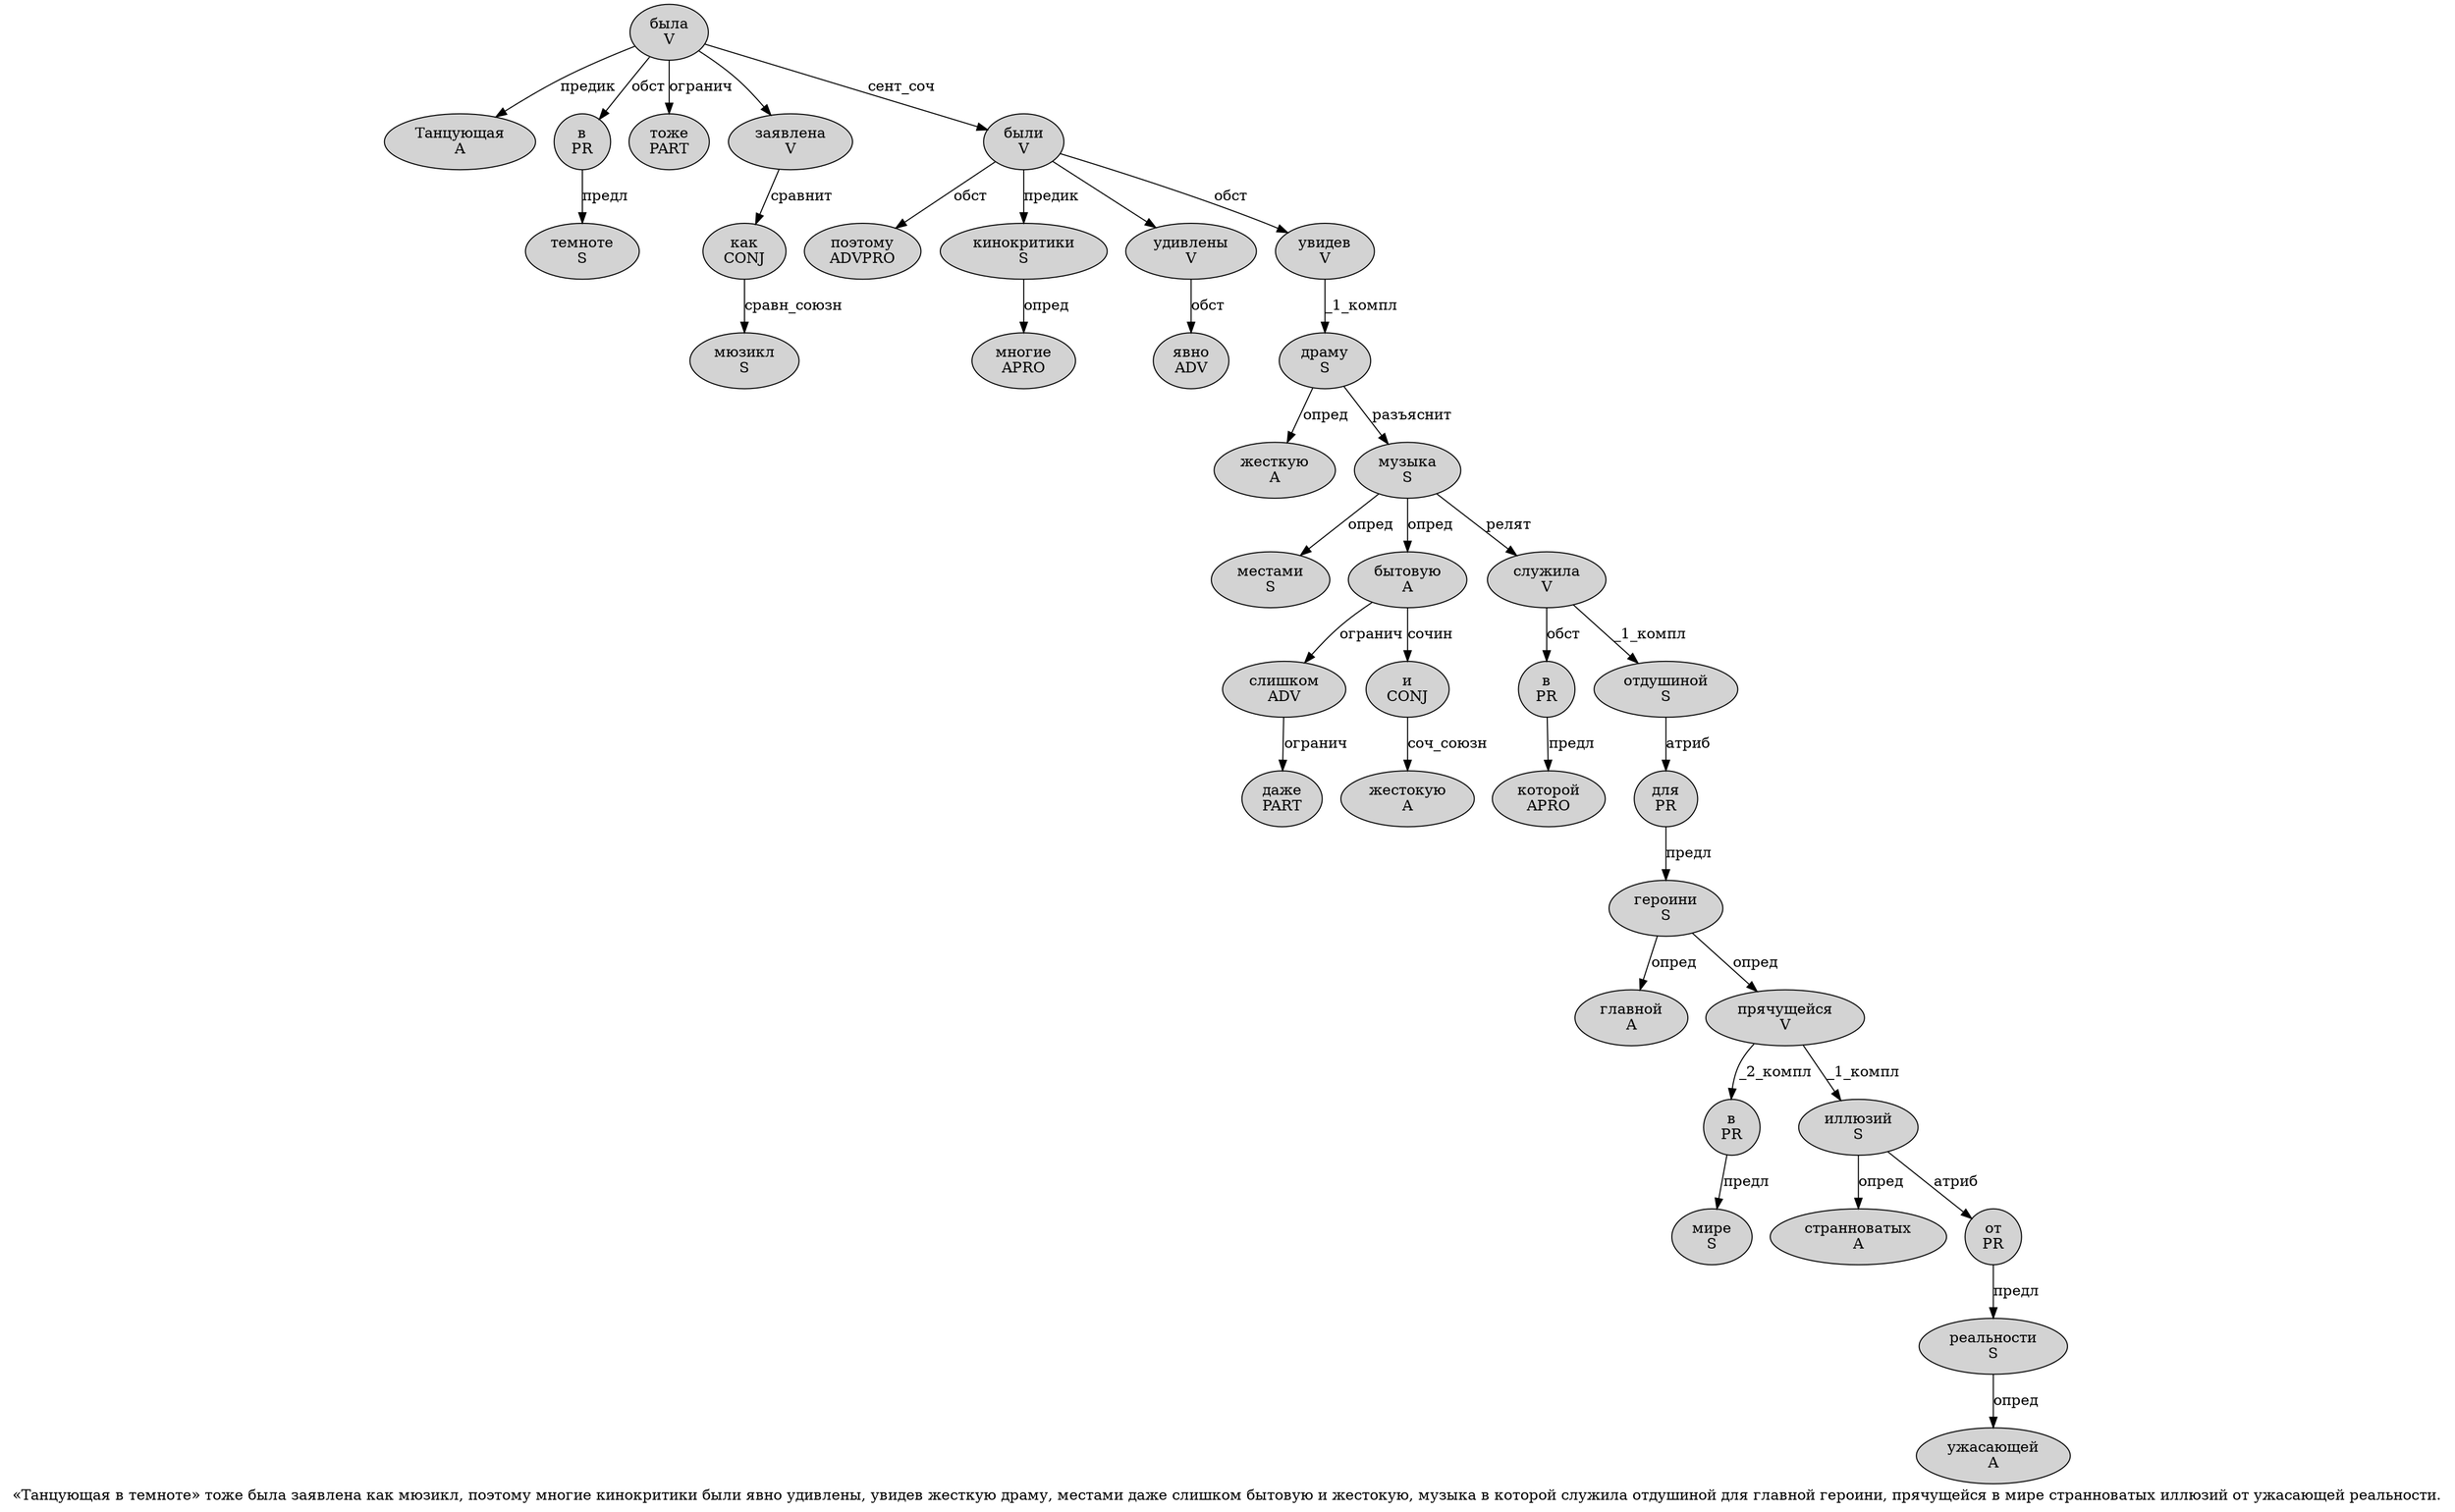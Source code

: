 digraph SENTENCE_1728 {
	graph [label="«Танцующая в темноте» тоже была заявлена как мюзикл, поэтому многие кинокритики были явно удивлены, увидев жесткую драму, местами даже слишком бытовую и жестокую, музыка в которой служила отдушиной для главной героини, прячущейся в мире странноватых иллюзий от ужасающей реальности."]
	node [style=filled]
		1 [label="Танцующая
A" color="" fillcolor=lightgray penwidth=1 shape=ellipse]
		2 [label="в
PR" color="" fillcolor=lightgray penwidth=1 shape=ellipse]
		3 [label="темноте
S" color="" fillcolor=lightgray penwidth=1 shape=ellipse]
		5 [label="тоже
PART" color="" fillcolor=lightgray penwidth=1 shape=ellipse]
		6 [label="была
V" color="" fillcolor=lightgray penwidth=1 shape=ellipse]
		7 [label="заявлена
V" color="" fillcolor=lightgray penwidth=1 shape=ellipse]
		8 [label="как
CONJ" color="" fillcolor=lightgray penwidth=1 shape=ellipse]
		9 [label="мюзикл
S" color="" fillcolor=lightgray penwidth=1 shape=ellipse]
		11 [label="поэтому
ADVPRO" color="" fillcolor=lightgray penwidth=1 shape=ellipse]
		12 [label="многие
APRO" color="" fillcolor=lightgray penwidth=1 shape=ellipse]
		13 [label="кинокритики
S" color="" fillcolor=lightgray penwidth=1 shape=ellipse]
		14 [label="были
V" color="" fillcolor=lightgray penwidth=1 shape=ellipse]
		15 [label="явно
ADV" color="" fillcolor=lightgray penwidth=1 shape=ellipse]
		16 [label="удивлены
V" color="" fillcolor=lightgray penwidth=1 shape=ellipse]
		18 [label="увидев
V" color="" fillcolor=lightgray penwidth=1 shape=ellipse]
		19 [label="жесткую
A" color="" fillcolor=lightgray penwidth=1 shape=ellipse]
		20 [label="драму
S" color="" fillcolor=lightgray penwidth=1 shape=ellipse]
		22 [label="местами
S" color="" fillcolor=lightgray penwidth=1 shape=ellipse]
		23 [label="даже
PART" color="" fillcolor=lightgray penwidth=1 shape=ellipse]
		24 [label="слишком
ADV" color="" fillcolor=lightgray penwidth=1 shape=ellipse]
		25 [label="бытовую
A" color="" fillcolor=lightgray penwidth=1 shape=ellipse]
		26 [label="и
CONJ" color="" fillcolor=lightgray penwidth=1 shape=ellipse]
		27 [label="жестокую
A" color="" fillcolor=lightgray penwidth=1 shape=ellipse]
		29 [label="музыка
S" color="" fillcolor=lightgray penwidth=1 shape=ellipse]
		30 [label="в
PR" color="" fillcolor=lightgray penwidth=1 shape=ellipse]
		31 [label="которой
APRO" color="" fillcolor=lightgray penwidth=1 shape=ellipse]
		32 [label="служила
V" color="" fillcolor=lightgray penwidth=1 shape=ellipse]
		33 [label="отдушиной
S" color="" fillcolor=lightgray penwidth=1 shape=ellipse]
		34 [label="для
PR" color="" fillcolor=lightgray penwidth=1 shape=ellipse]
		35 [label="главной
A" color="" fillcolor=lightgray penwidth=1 shape=ellipse]
		36 [label="героини
S" color="" fillcolor=lightgray penwidth=1 shape=ellipse]
		38 [label="прячущейся
V" color="" fillcolor=lightgray penwidth=1 shape=ellipse]
		39 [label="в
PR" color="" fillcolor=lightgray penwidth=1 shape=ellipse]
		40 [label="мире
S" color="" fillcolor=lightgray penwidth=1 shape=ellipse]
		41 [label="странноватых
A" color="" fillcolor=lightgray penwidth=1 shape=ellipse]
		42 [label="иллюзий
S" color="" fillcolor=lightgray penwidth=1 shape=ellipse]
		43 [label="от
PR" color="" fillcolor=lightgray penwidth=1 shape=ellipse]
		44 [label="ужасающей
A" color="" fillcolor=lightgray penwidth=1 shape=ellipse]
		45 [label="реальности
S" color="" fillcolor=lightgray penwidth=1 shape=ellipse]
			45 -> 44 [label="опред"]
			2 -> 3 [label="предл"]
			18 -> 20 [label="_1_компл"]
			13 -> 12 [label="опред"]
			24 -> 23 [label="огранич"]
			20 -> 19 [label="опред"]
			20 -> 29 [label="разъяснит"]
			7 -> 8 [label="сравнит"]
			25 -> 24 [label="огранич"]
			25 -> 26 [label="сочин"]
			16 -> 15 [label="обст"]
			38 -> 39 [label="_2_компл"]
			38 -> 42 [label="_1_компл"]
			26 -> 27 [label="соч_союзн"]
			36 -> 35 [label="опред"]
			36 -> 38 [label="опред"]
			34 -> 36 [label="предл"]
			42 -> 41 [label="опред"]
			42 -> 43 [label="атриб"]
			43 -> 45 [label="предл"]
			29 -> 22 [label="опред"]
			29 -> 25 [label="опред"]
			29 -> 32 [label="релят"]
			33 -> 34 [label="атриб"]
			30 -> 31 [label="предл"]
			8 -> 9 [label="сравн_союзн"]
			32 -> 30 [label="обст"]
			32 -> 33 [label="_1_компл"]
			14 -> 11 [label="обст"]
			14 -> 13 [label="предик"]
			14 -> 16
			14 -> 18 [label="обст"]
			39 -> 40 [label="предл"]
			6 -> 1 [label="предик"]
			6 -> 2 [label="обст"]
			6 -> 5 [label="огранич"]
			6 -> 7
			6 -> 14 [label="сент_соч"]
}